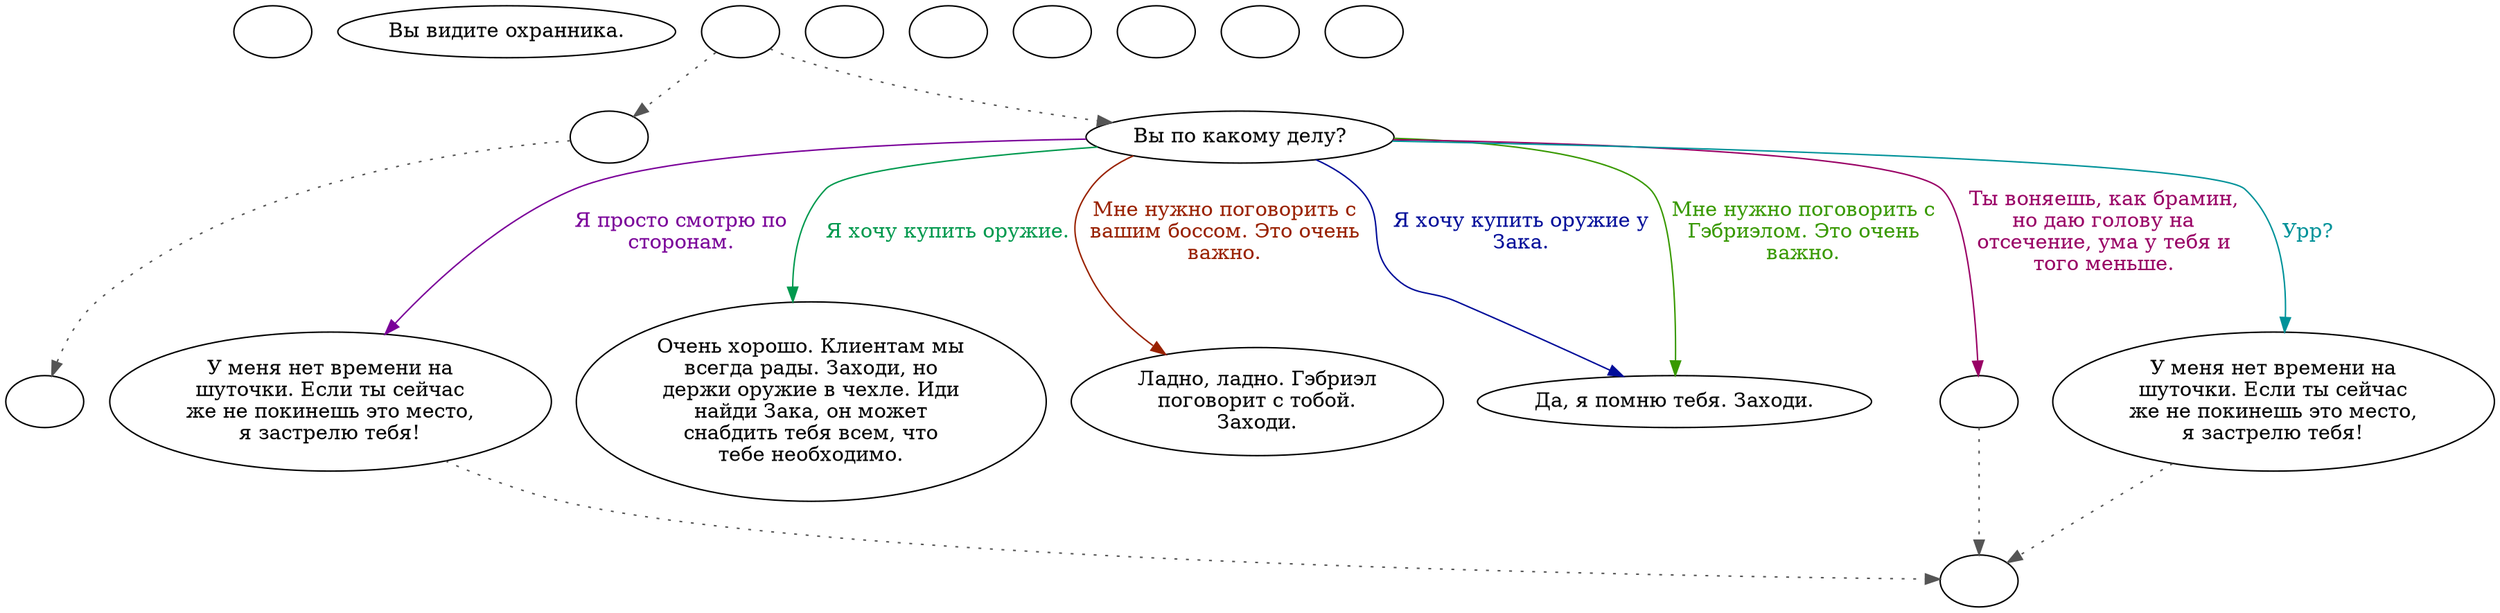 digraph moatgrd {
  "start" [style=filled       fillcolor="#FFFFFF"       color="#000000"]
  "start" [label=""]
  "look_at_p_proc" [style=filled       fillcolor="#FFFFFF"       color="#000000"]
  "look_at_p_proc" [label="Вы видите охранника."]
  "talk_p_proc" [style=filled       fillcolor="#FFFFFF"       color="#000000"]
  "talk_p_proc" -> "get_reaction" [style=dotted color="#555555"]
  "talk_p_proc" -> "Moat00" [style=dotted color="#555555"]
  "talk_p_proc" [label=""]
  "critter_p_proc" [style=filled       fillcolor="#FFFFFF"       color="#000000"]
  "critter_p_proc" [label=""]
  "damage_p_proc" [style=filled       fillcolor="#FFFFFF"       color="#000000"]
  "damage_p_proc" [label=""]
  "destroy_p_proc" [style=filled       fillcolor="#FFFFFF"       color="#000000"]
  "destroy_p_proc" [label=""]
  "timed_event_p_proc" [style=filled       fillcolor="#FFFFFF"       color="#000000"]
  "timed_event_p_proc" [label=""]
  "map_enter_p_proc" [style=filled       fillcolor="#FFFFFF"       color="#000000"]
  "map_enter_p_proc" [label=""]
  "pickup_p_proc" [style=filled       fillcolor="#FFFFFF"       color="#000000"]
  "pickup_p_proc" [label=""]
  "Moat00" [style=filled       fillcolor="#FFFFFF"       color="#000000"]
  "Moat00" [label="Вы по какому делу?"]
  "Moat00" -> "Moat02" [label="Я просто смотрю по\nсторонам." color="#7A0099" fontcolor="#7A0099"]
  "Moat00" -> "Moat05" [label="Я хочу купить оружие." color="#00994E" fontcolor="#00994E"]
  "Moat00" -> "Moat03" [label="Мне нужно поговорить с\nвашим боссом. Это очень\nважно." color="#992100" fontcolor="#992100"]
  "Moat00" -> "Moat04" [label="Я хочу купить оружие у\nЗака." color="#000C99" fontcolor="#000C99"]
  "Moat00" -> "Moat04" [label="Мне нужно поговорить с\nГэбриэлом. Это очень\nважно." color="#389900" fontcolor="#389900"]
  "Moat00" -> "MoatCombat" [label="Ты воняешь, как брамин,\nно даю голову на\nотсечение, ума у тебя и\nтого меньше." color="#990065" fontcolor="#990065"]
  "Moat00" -> "Moat01" [label="Урр?" color="#009299" fontcolor="#009299"]
  "Moat01" [style=filled       fillcolor="#FFFFFF"       color="#000000"]
  "Moat01" -> "BottomReact" [style=dotted color="#555555"]
  "Moat01" [label="У меня нет времени на\nшуточки. Если ты сейчас\nже не покинешь это место,\nя застрелю тебя!"]
  "Moat02" [style=filled       fillcolor="#FFFFFF"       color="#000000"]
  "Moat02" -> "BottomReact" [style=dotted color="#555555"]
  "Moat02" [label="У меня нет времени на\nшуточки. Если ты сейчас\nже не покинешь это место,\nя застрелю тебя!"]
  "Moat03" [style=filled       fillcolor="#FFFFFF"       color="#000000"]
  "Moat03" [label="Ладно, ладно. Гэбриэл\nпоговорит с тобой.\nЗаходи."]
  "Moat04" [style=filled       fillcolor="#FFFFFF"       color="#000000"]
  "Moat04" [label="Да, я помню тебя. Заходи."]
  "Moat05" [style=filled       fillcolor="#FFFFFF"       color="#000000"]
  "Moat05" [label="Очень хорошо. Клиентам мы\nвсегда рады. Заходи, но\nдержи оружие в чехле. Иди\nнайди Зака, он может\nснабдить тебя всем, что\nтебе необходимо."]
  "MoatCombat" [style=filled       fillcolor="#FFFFFF"       color="#000000"]
  "MoatCombat" -> "BottomReact" [style=dotted color="#555555"]
  "MoatCombat" [label=""]
  "get_reaction" [style=filled       fillcolor="#FFFFFF"       color="#000000"]
  "get_reaction" -> "ReactToLevel" [style=dotted color="#555555"]
  "get_reaction" [label=""]
  "ReactToLevel" [style=filled       fillcolor="#FFFFFF"       color="#000000"]
  "ReactToLevel" [label=""]
  "BottomReact" [style=filled       fillcolor="#FFFFFF"       color="#000000"]
  "BottomReact" [label=""]
}